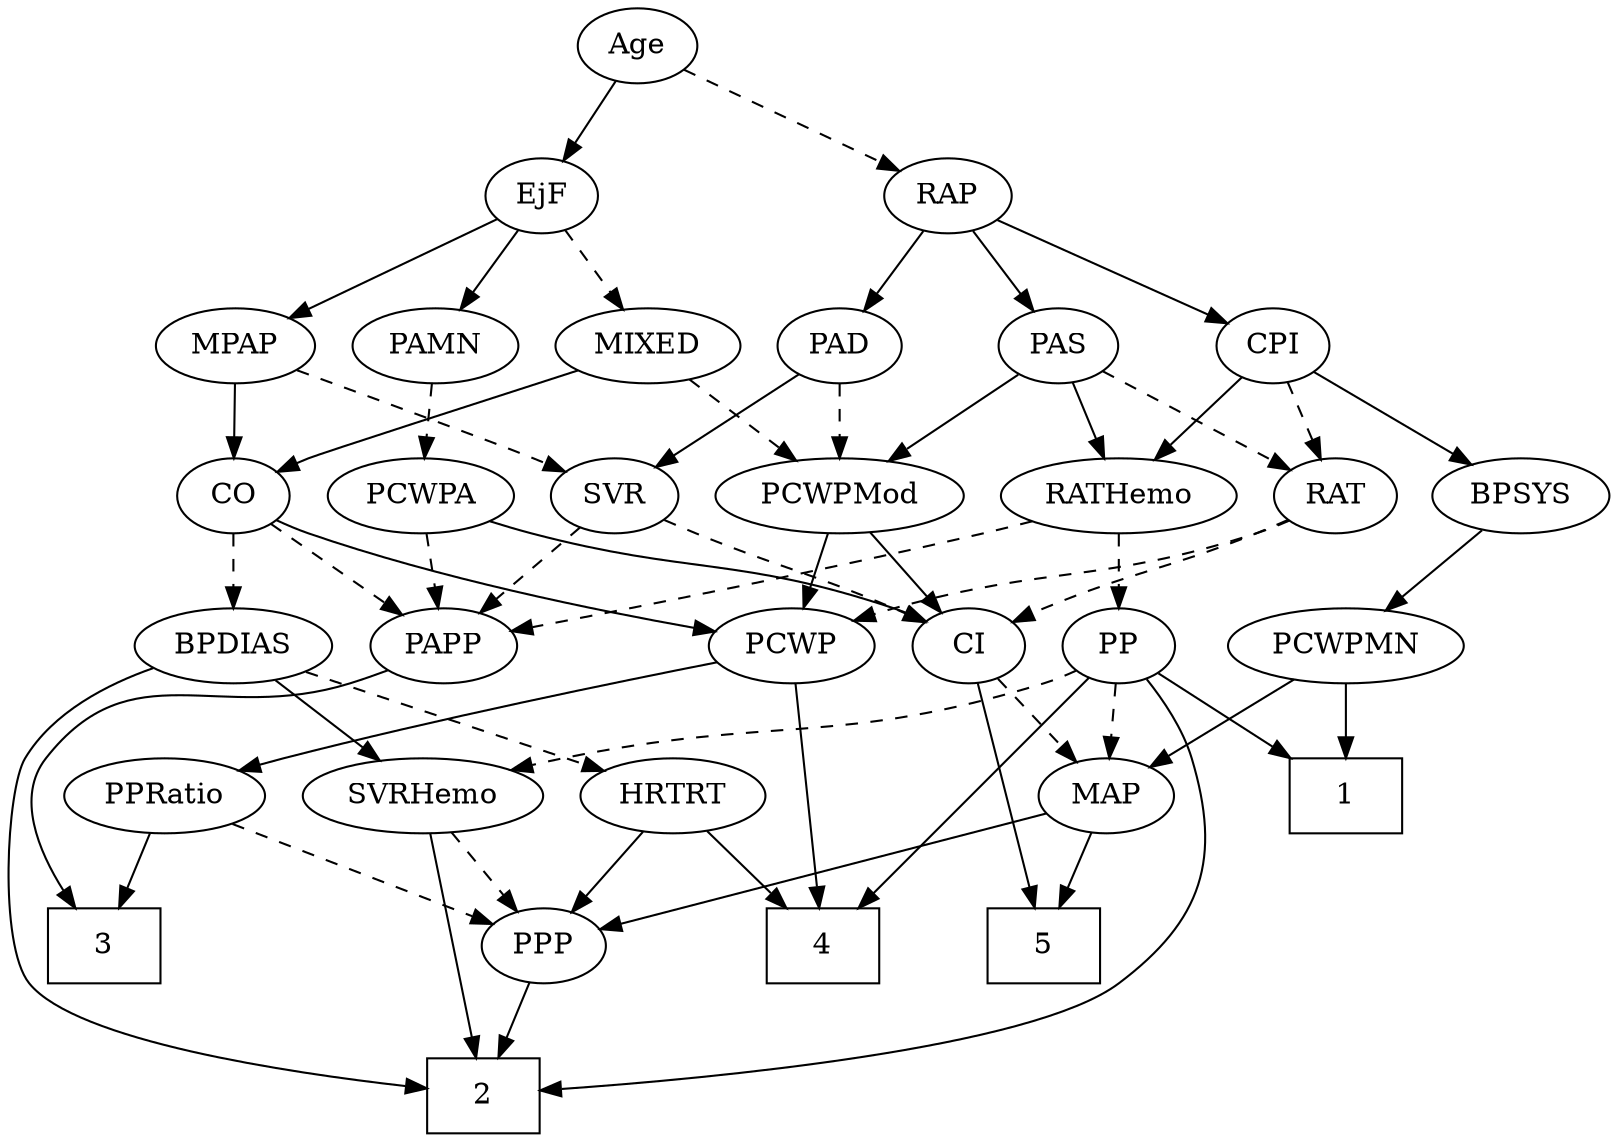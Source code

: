 strict digraph {
	graph [bb="0,0,721.71,540"];
	node [label="\N"];
	1	[height=0.5,
		pos="614.02,162",
		shape=box,
		width=0.75];
	2	[height=0.5,
		pos="216.02,18",
		shape=box,
		width=0.75];
	3	[height=0.5,
		pos="56.017,90",
		shape=box,
		width=0.75];
	4	[height=0.5,
		pos="365.02,90",
		shape=box,
		width=0.75];
	5	[height=0.5,
		pos="470.02,90",
		shape=box,
		width=0.75];
	Age	[height=0.5,
		pos="295.02,522",
		width=0.75];
	EjF	[height=0.5,
		pos="252.02,450",
		width=0.75];
	Age -> EjF	[pos="e,261.74,466.82 285.26,505.12 279.87,496.34 273.06,485.26 267.02,475.42",
		style=solid];
	RAP	[height=0.5,
		pos="435.02,450",
		width=0.77632];
	Age -> RAP	[pos="e,413.45,461.78 315.98,510.52 339.45,498.78 377.71,479.66 404.5,466.26",
		style=dashed];
	MIXED	[height=0.5,
		pos="299.02,378",
		width=1.1193];
	EjF -> MIXED	[pos="e,287.74,395.8 262.68,433.12 268.41,424.59 275.59,413.89 282.06,404.25",
		style=dashed];
	MPAP	[height=0.5,
		pos="115.02,378",
		width=0.97491];
	EjF -> MPAP	[pos="e,139.26,391.39 231.21,438.37 209.21,427.13 174.18,409.23 148.33,396.02",
		style=solid];
	PAMN	[height=0.5,
		pos="204.02,378",
		width=1.011];
	EjF -> PAMN	[pos="e,215.2,395.31 241.13,433.12 235.2,424.47 227.73,413.58 221.05,403.83",
		style=solid];
	PAD	[height=0.5,
		pos="387.02,378",
		width=0.79437];
	RAP -> PAD	[pos="e,397.87,394.82 424.13,433.12 418.05,424.26 410.36,413.04 403.55,403.12",
		style=solid];
	PAS	[height=0.5,
		pos="483.02,378",
		width=0.75];
	RAP -> PAS	[pos="e,472.17,394.82 445.91,433.12 451.98,424.26 459.68,413.04 466.48,403.12",
		style=solid];
	CPI	[height=0.5,
		pos="578.02,378",
		width=0.75];
	RAP -> CPI	[pos="e,556.56,389.5 456.74,438.37 480.92,426.53 520.18,407.31 547.46,393.96",
		style=solid];
	CO	[height=0.5,
		pos="114.02,306",
		width=0.75];
	MIXED -> CO	[pos="e,135.18,317.42 268.15,366.42 231.25,353.72 171.78,332.98 150.02,324 148.2,323.25 146.33,322.45 144.46,321.63",
		style=solid];
	PCWPMod	[height=0.5,
		pos="387.02,306",
		width=1.4443];
	MIXED -> PCWPMod	[pos="e,367.04,322.89 318.11,361.81 330.08,352.29 345.72,339.85 359.08,329.22",
		style=dashed];
	MPAP -> CO	[pos="e,114.26,324.1 114.77,359.7 114.66,351.98 114.53,342.71 114.4,334.11",
		style=solid];
	SVR	[height=0.5,
		pos="289.02,306",
		width=0.77632];
	MPAP -> SVR	[pos="e,267.2,317.29 142.41,366.42 182,351.11 250.68,324.56 252.02,324 253.87,323.22 255.77,322.4 257.69,321.56",
		style=dashed];
	BPSYS	[height=0.5,
		pos="684.02,306",
		width=1.0471];
	PCWPMN	[height=0.5,
		pos="614.02,234",
		width=1.3902];
	BPSYS -> PCWPMN	[pos="e,630.48,251.47 668.48,289.46 659.41,280.39 647.77,268.75 637.59,258.57",
		style=solid];
	PAD -> SVR	[pos="e,307.04,319.87 368.58,363.83 353.57,353.11 332.18,337.83 315.36,325.82",
		style=solid];
	PAD -> PCWPMod	[pos="e,387.02,324.1 387.02,359.7 387.02,351.98 387.02,342.71 387.02,334.11",
		style=dashed];
	BPDIAS	[height=0.5,
		pos="114.02,234",
		width=1.1735];
	CO -> BPDIAS	[pos="e,114.02,252.1 114.02,287.7 114.02,279.98 114.02,270.71 114.02,262.11",
		style=dashed];
	PCWP	[height=0.5,
		pos="354.02,234",
		width=0.97491];
	CO -> PCWP	[pos="e,321.65,241.45 135.06,294.26 139.9,292.02 145.08,289.79 150.02,288 204.68,268.19 270.08,252.55 311.83,243.54",
		style=solid];
	PAPP	[height=0.5,
		pos="206.02,234",
		width=0.88464];
	CO -> PAPP	[pos="e,187.85,248.83 131.32,291.83 144.94,281.47 164.13,266.87 179.66,255.06",
		style=dashed];
	RATHemo	[height=0.5,
		pos="506.02,306",
		width=1.3721];
	PAS -> RATHemo	[pos="e,500.34,324.28 488.58,360.05 491.17,352.18 494.31,342.62 497.21,333.79",
		style=solid];
	RAT	[height=0.5,
		pos="601.02,306",
		width=0.75827];
	PAS -> RAT	[pos="e,581.11,318.81 502.5,365.44 521.52,354.16 550.67,336.87 572.33,324.02",
		style=dashed];
	PAS -> PCWPMod	[pos="e,408.2,322.45 465.41,364.16 451.8,354.24 432.65,340.27 416.69,328.63",
		style=solid];
	PCWPA	[height=0.5,
		pos="201.02,306",
		width=1.1555];
	PAMN -> PCWPA	[pos="e,201.75,324.1 203.28,359.7 202.94,351.98 202.55,342.71 202.18,334.11",
		style=dashed];
	PP	[height=0.5,
		pos="506.02,234",
		width=0.75];
	RATHemo -> PP	[pos="e,506.02,252.1 506.02,287.7 506.02,279.98 506.02,270.71 506.02,262.11",
		style=dashed];
	RATHemo -> PAPP	[pos="e,235.6,240.79 469.3,293.82 462.26,291.8 454.93,289.77 448.02,288 377.17,269.88 293.68,252.45 245.6,242.79",
		style=dashed];
	CPI -> BPSYS	[pos="e,662.85,320.98 596.48,364.81 612.46,354.26 635.85,338.81 654.43,326.54",
		style=solid];
	CPI -> RATHemo	[pos="e,522.58,323.1 563.45,362.83 553.83,353.49 541.01,341.02 529.92,330.24",
		style=solid];
	CPI -> RAT	[pos="e,595.5,323.79 583.58,360.05 586.21,352.06 589.41,342.33 592.34,333.4",
		style=dashed];
	RAT -> PCWP	[pos="e,380.78,246.1 579.81,294.3 574.73,292.01 569.25,289.75 564.02,288 492.41,264.1 470.33,273.67 398.02,252 395.46,251.23 392.84,250.39 \
390.21,249.49",
		style=dashed];
	CI	[height=0.5,
		pos="434.02,234",
		width=0.75];
	RAT -> CI	[pos="e,455.22,245.34 579.21,294.7 574.24,292.43 568.97,290.08 564.02,288 522.78,270.65 511.16,269.56 470.02,252 468.21,251.23 466.35,\
250.41 464.49,249.58",
		style=dashed];
	SVR -> CI	[pos="e,412.63,245.32 310.73,294.52 335.32,282.65 375.58,263.21 403.37,249.79",
		style=dashed];
	SVR -> PAPP	[pos="e,222.95,249.28 272.62,291.17 260.73,281.14 244.43,267.39 230.93,256.01",
		style=dashed];
	PCWPMod -> PCWP	[pos="e,361.93,251.79 379.03,288.05 375.22,279.97 370.57,270.12 366.33,261.11",
		style=solid];
	PCWPMod -> CI	[pos="e,423.28,250.99 398.16,288.41 403.97,279.74 411.21,268.97 417.65,259.38",
		style=solid];
	PCWPA -> CI	[pos="e,413.37,245.61 232.45,294.08 238.89,291.97 245.65,289.84 252.02,288 316.21,269.42 335.04,274.38 398.02,252 399.92,251.32 401.86,\
250.58 403.8,249.79",
		style=solid];
	PCWPA -> PAPP	[pos="e,204.8,252.1 202.25,287.7 202.8,279.98 203.47,270.71 204.08,262.11",
		style=dashed];
	PCWPMN -> 1	[pos="e,614.02,180.1 614.02,215.7 614.02,207.98 614.02,198.71 614.02,190.11",
		style=solid];
	MAP	[height=0.5,
		pos="500.02,162",
		width=0.84854];
	PCWPMN -> MAP	[pos="e,520.35,175.48 589.84,218.15 572.09,207.26 547.9,192.4 529.1,180.86",
		style=solid];
	SVRHemo	[height=0.5,
		pos="189.02,162",
		width=1.3902];
	SVRHemo -> 2	[pos="e,212.75,36.189 192.27,143.87 196.88,119.67 205.33,75.211 210.81,46.393",
		style=solid];
	PPP	[height=0.5,
		pos="244.02,90",
		width=0.75];
	SVRHemo -> PPP	[pos="e,231.83,106.51 202.05,144.41 209.03,135.53 217.74,124.44 225.42,114.67",
		style=dashed];
	BPDIAS -> 2	[pos="e,188.87,22.294 79.876,223.15 58.937,215.16 33.772,201.6 21.017,180 -3.3881,138.66 -9.1611,110.12 20.017,72 39.211,46.927 127.53,\
30.99 178.83,23.682",
		style=solid];
	BPDIAS -> SVRHemo	[pos="e,171.81,179.06 131.04,217.12 140.84,207.96 153.35,196.29 164.23,186.13",
		style=solid];
	HRTRT	[height=0.5,
		pos="297.02,162",
		width=1.1013];
	BPDIAS -> HRTRT	[pos="e,267.8,174.18 144.65,221.28 175.86,209.35 224.36,190.79 258.23,177.84",
		style=dashed];
	MAP -> 5	[pos="e,477.49,108.45 492.91,144.41 489.5,136.45 485.33,126.72 481.48,117.76",
		style=solid];
	MAP -> PPP	[pos="e,268.57,97.714 472.62,153.51 425.58,140.65 329.57,114.39 278.22,100.35",
		style=solid];
	PP -> 1	[pos="e,587.74,180.03 524.83,220.81 539.79,211.11 561.12,197.28 579.18,185.58",
		style=solid];
	PP -> 2	[pos="e,243.34,20.84 519.01,217.94 526.77,207.92 535.9,194.06 540.02,180 554.17,131.71 545.92,102.66 506.02,72 466.93,41.967 322.49,27.124 \
253.36,21.615",
		style=solid];
	PP -> 4	[pos="e,381.96,108.07 491.72,218.6 467.58,194.29 418.5,144.86 389.01,115.16",
		style=solid];
	PP -> SVRHemo	[pos="e,225.66,174.3 485.47,222.09 480.52,219.8 475.17,217.6 470.02,216 374.55,186.37 345.55,201.88 248.02,180 243.92,179.08 239.69,178.04 \
235.46,176.94",
		style=dashed];
	PP -> MAP	[pos="e,501.48,180.1 504.53,215.7 503.87,207.98 503.08,198.71 502.34,190.11",
		style=dashed];
	PPP -> 2	[pos="e,223,36.447 237.38,72.411 234.2,64.454 230.31,54.722 226.72,45.756",
		style=solid];
	PPRatio	[height=0.5,
		pos="81.017,162",
		width=1.1013];
	PPRatio -> 3	[pos="e,62.187,108.28 74.965,144.05 72.151,136.18 68.737,126.62 65.586,117.79",
		style=solid];
	PPRatio -> PPP	[pos="e,221.85,100.52 109.04,148.97 137.74,136.64 182.29,117.51 212.28,104.63",
		style=dashed];
	PCWP -> 4	[pos="e,363.69,108.19 355.34,215.87 357.22,191.67 360.66,147.21 362.9,118.39",
		style=solid];
	PCWP -> PPRatio	[pos="e,110.92,173.92 321.85,226.46 278.1,217.33 197.55,199.65 130.02,180 126.9,179.09 123.7,178.11 120.49,177.08",
		style=solid];
	CI -> 5	[pos="e,465.64,108.27 438.29,216.15 444.43,191.94 455.81,147.05 463.14,118.13",
		style=solid];
	CI -> MAP	[pos="e,485.58,178.31 448.01,218.15 456.9,208.72 468.59,196.33 478.63,185.69",
		style=dashed];
	PAPP -> 3	[pos="e,43.442,108.1 181.5,222.23 176.12,220.04 170.41,217.84 165.02,216 107.06,196.23 69.235,228.63 32.017,180 18.059,161.76 27.293,136 \
38.104,116.88",
		style=solid];
	HRTRT -> 4	[pos="e,348.22,108.29 312.45,145.12 320.94,136.37 331.66,125.33 341.21,115.51",
		style=solid];
	HRTRT -> PPP	[pos="e,255.88,106.67 284.72,144.76 278.01,135.89 269.56,124.74 262.11,114.89",
		style=solid];
}
